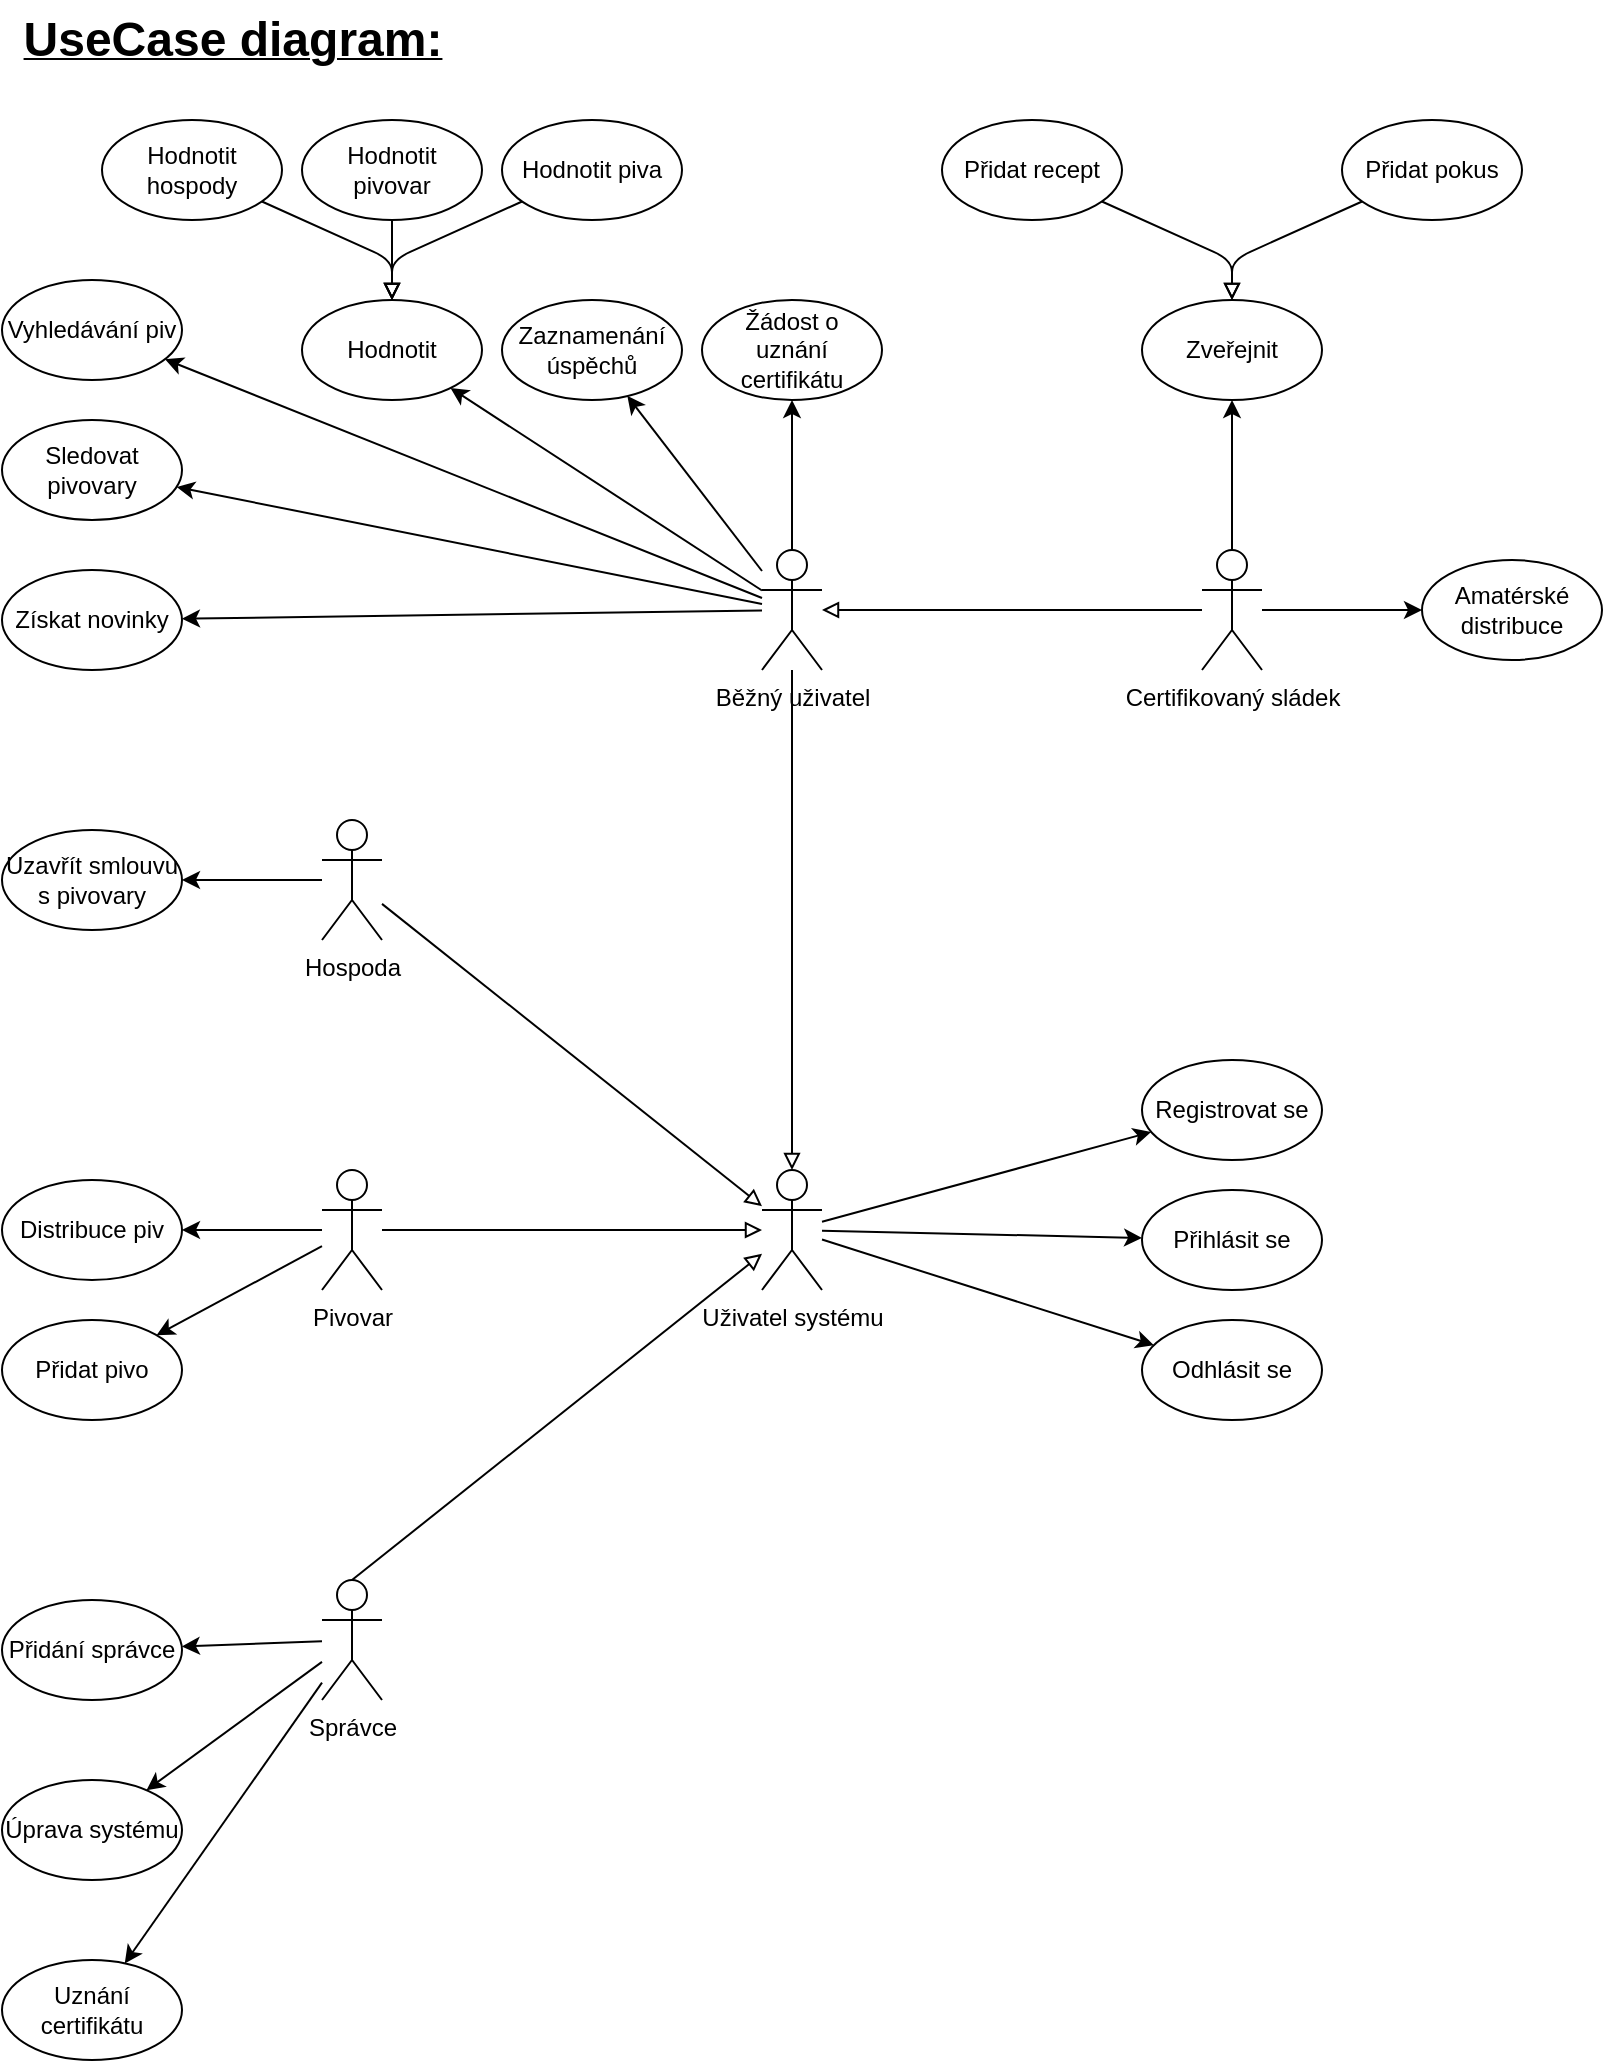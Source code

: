 <mxfile>
    <diagram id="3fsTWa04-VPi2OxSYWGI" name="Page-1">
        <mxGraphModel dx="2023" dy="659" grid="1" gridSize="10" guides="1" tooltips="1" connect="1" arrows="1" fold="1" page="1" pageScale="1" pageWidth="850" pageHeight="1100" math="0" shadow="0">
            <root>
                <mxCell id="0"/>
                <mxCell id="1" parent="0"/>
                <mxCell id="18" style="edgeStyle=none;html=1;" parent="1" source="2" target="59" edge="1">
                    <mxGeometry relative="1" as="geometry"/>
                </mxCell>
                <mxCell id="19" style="edgeStyle=none;html=1;" parent="1" source="2" target="5" edge="1">
                    <mxGeometry relative="1" as="geometry"/>
                </mxCell>
                <mxCell id="20" style="edgeStyle=none;html=1;" parent="1" source="2" target="6" edge="1">
                    <mxGeometry relative="1" as="geometry"/>
                </mxCell>
                <mxCell id="21" style="edgeStyle=none;html=1;" parent="1" source="2" target="7" edge="1">
                    <mxGeometry relative="1" as="geometry"/>
                </mxCell>
                <mxCell id="22" style="edgeStyle=none;html=1;" parent="1" source="2" target="8" edge="1">
                    <mxGeometry relative="1" as="geometry"/>
                </mxCell>
                <mxCell id="73" style="edgeStyle=none;html=1;" parent="1" source="2" target="72" edge="1">
                    <mxGeometry relative="1" as="geometry"/>
                </mxCell>
                <mxCell id="2" value="Běžný uživatel" style="shape=umlActor;verticalLabelPosition=bottom;verticalAlign=top;html=1;outlineConnect=0;" parent="1" vertex="1">
                    <mxGeometry x="-440" y="295" width="30" height="60" as="geometry"/>
                </mxCell>
                <mxCell id="62" style="edgeStyle=none;html=1;endArrow=block;endFill=0;" parent="1" source="3" target="59" edge="1">
                    <mxGeometry relative="1" as="geometry">
                        <Array as="points">
                            <mxPoint x="-625" y="150"/>
                        </Array>
                    </mxGeometry>
                </mxCell>
                <mxCell id="3" value="Hodnotit hospody" style="ellipse;whiteSpace=wrap;html=1;" parent="1" vertex="1">
                    <mxGeometry x="-770" y="80" width="90" height="50" as="geometry"/>
                </mxCell>
                <mxCell id="5" value="Vyhledávání piv" style="ellipse;whiteSpace=wrap;html=1;" parent="1" vertex="1">
                    <mxGeometry x="-820" y="160" width="90" height="50" as="geometry"/>
                </mxCell>
                <mxCell id="6" value="Zaznamenání úspěchů" style="ellipse;whiteSpace=wrap;html=1;" parent="1" vertex="1">
                    <mxGeometry x="-570" y="170" width="90" height="50" as="geometry"/>
                </mxCell>
                <mxCell id="7" value="Sledovat pivovary" style="ellipse;whiteSpace=wrap;html=1;" parent="1" vertex="1">
                    <mxGeometry x="-820" y="230" width="90" height="50" as="geometry"/>
                </mxCell>
                <mxCell id="8" value="Získat novinky" style="ellipse;whiteSpace=wrap;html=1;" parent="1" vertex="1">
                    <mxGeometry x="-820" y="305" width="90" height="50" as="geometry"/>
                </mxCell>
                <mxCell id="9" value="Zveřejnit" style="ellipse;whiteSpace=wrap;html=1;" parent="1" vertex="1">
                    <mxGeometry x="-250" y="170" width="90" height="50" as="geometry"/>
                </mxCell>
                <mxCell id="65" style="edgeStyle=none;html=1;endArrow=block;endFill=0;" parent="1" source="11" target="9" edge="1">
                    <mxGeometry relative="1" as="geometry">
                        <Array as="points">
                            <mxPoint x="-205" y="150"/>
                        </Array>
                    </mxGeometry>
                </mxCell>
                <mxCell id="11" value="Přidat recept" style="ellipse;whiteSpace=wrap;html=1;" parent="1" vertex="1">
                    <mxGeometry x="-350" y="80" width="90" height="50" as="geometry"/>
                </mxCell>
                <mxCell id="12" value="Distribuce piv" style="ellipse;whiteSpace=wrap;html=1;" parent="1" vertex="1">
                    <mxGeometry x="-820" y="610" width="90" height="50" as="geometry"/>
                </mxCell>
                <mxCell id="13" value="Uzavřít smlouvu s pivovary" style="ellipse;whiteSpace=wrap;html=1;" parent="1" vertex="1">
                    <mxGeometry x="-820" y="435" width="90" height="50" as="geometry"/>
                </mxCell>
                <mxCell id="23" style="edgeStyle=none;html=1;" parent="1" source="14" target="9" edge="1">
                    <mxGeometry relative="1" as="geometry"/>
                </mxCell>
                <mxCell id="28" style="edgeStyle=none;html=1;endArrow=block;endFill=0;" parent="1" source="14" target="2" edge="1">
                    <mxGeometry relative="1" as="geometry"/>
                </mxCell>
                <mxCell id="38" style="edgeStyle=none;html=1;" parent="1" source="14" target="37" edge="1">
                    <mxGeometry relative="1" as="geometry">
                        <mxPoint x="-315" y="340" as="sourcePoint"/>
                    </mxGeometry>
                </mxCell>
                <mxCell id="14" value="Certifikovaný sládek" style="shape=umlActor;verticalLabelPosition=bottom;verticalAlign=top;html=1;outlineConnect=0;" parent="1" vertex="1">
                    <mxGeometry x="-220" y="295" width="30" height="60" as="geometry"/>
                </mxCell>
                <mxCell id="25" style="edgeStyle=none;html=1;" parent="1" source="15" target="13" edge="1">
                    <mxGeometry relative="1" as="geometry"/>
                </mxCell>
                <mxCell id="15" value="Hospoda" style="shape=umlActor;verticalLabelPosition=bottom;verticalAlign=top;html=1;outlineConnect=0;" parent="1" vertex="1">
                    <mxGeometry x="-660" y="430" width="30" height="60" as="geometry"/>
                </mxCell>
                <mxCell id="26" style="edgeStyle=none;html=1;" parent="1" source="16" target="12" edge="1">
                    <mxGeometry relative="1" as="geometry"/>
                </mxCell>
                <mxCell id="78" style="edgeStyle=none;html=1;endArrow=classic;endFill=1;" parent="1" source="16" target="77" edge="1">
                    <mxGeometry relative="1" as="geometry"/>
                </mxCell>
                <mxCell id="16" value="Pivovar" style="shape=umlActor;verticalLabelPosition=bottom;verticalAlign=top;html=1;outlineConnect=0;" parent="1" vertex="1">
                    <mxGeometry x="-660" y="605" width="30" height="60" as="geometry"/>
                </mxCell>
                <mxCell id="61" style="edgeStyle=none;html=1;endArrow=block;endFill=0;" parent="1" source="35" target="59" edge="1">
                    <mxGeometry relative="1" as="geometry">
                        <Array as="points">
                            <mxPoint x="-625" y="150"/>
                        </Array>
                    </mxGeometry>
                </mxCell>
                <mxCell id="35" value="Hodnotit piva" style="ellipse;whiteSpace=wrap;html=1;" parent="1" vertex="1">
                    <mxGeometry x="-570" y="80" width="90" height="50" as="geometry"/>
                </mxCell>
                <mxCell id="37" value="Amatérské distribuce" style="ellipse;whiteSpace=wrap;html=1;" parent="1" vertex="1">
                    <mxGeometry x="-110" y="300" width="90" height="50" as="geometry"/>
                </mxCell>
                <mxCell id="51" style="edgeStyle=none;html=1;" parent="1" source="40" target="50" edge="1">
                    <mxGeometry relative="1" as="geometry"/>
                </mxCell>
                <mxCell id="53" style="edgeStyle=none;html=1;" parent="1" source="40" target="52" edge="1">
                    <mxGeometry relative="1" as="geometry"/>
                </mxCell>
                <mxCell id="68" style="edgeStyle=none;html=1;endArrow=classic;endFill=1;" parent="1" source="40" target="67" edge="1">
                    <mxGeometry relative="1" as="geometry"/>
                </mxCell>
                <mxCell id="40" value="Uživatel systému" style="shape=umlActor;verticalLabelPosition=bottom;verticalAlign=top;html=1;" parent="1" vertex="1">
                    <mxGeometry x="-440" y="605" width="30" height="60" as="geometry"/>
                </mxCell>
                <mxCell id="42" style="edgeStyle=none;html=1;endArrow=block;endFill=0;" parent="1" source="2" target="40" edge="1">
                    <mxGeometry relative="1" as="geometry">
                        <mxPoint x="-580" y="480" as="sourcePoint"/>
                        <mxPoint x="-570" y="342.143" as="targetPoint"/>
                    </mxGeometry>
                </mxCell>
                <mxCell id="44" style="edgeStyle=none;html=1;endArrow=block;endFill=0;" parent="1" source="15" target="40" edge="1">
                    <mxGeometry relative="1" as="geometry">
                        <mxPoint x="-570" y="360" as="sourcePoint"/>
                        <mxPoint x="-480" y="480" as="targetPoint"/>
                    </mxGeometry>
                </mxCell>
                <mxCell id="46" style="edgeStyle=none;html=1;endArrow=block;endFill=0;" parent="1" source="16" target="40" edge="1">
                    <mxGeometry relative="1" as="geometry">
                        <mxPoint x="-560" y="370" as="sourcePoint"/>
                        <mxPoint x="-470" y="490" as="targetPoint"/>
                    </mxGeometry>
                </mxCell>
                <mxCell id="50" value="Registrovat se" style="ellipse;whiteSpace=wrap;html=1;" parent="1" vertex="1">
                    <mxGeometry x="-250" y="550" width="90" height="50" as="geometry"/>
                </mxCell>
                <mxCell id="52" value="Přihlásit se" style="ellipse;whiteSpace=wrap;html=1;" parent="1" vertex="1">
                    <mxGeometry x="-250" y="615" width="90" height="50" as="geometry"/>
                </mxCell>
                <mxCell id="57" style="edgeStyle=none;html=1;" parent="1" source="54" target="56" edge="1">
                    <mxGeometry relative="1" as="geometry"/>
                </mxCell>
                <mxCell id="69" style="edgeStyle=none;html=1;endArrow=classic;endFill=1;" parent="1" source="54" target="70" edge="1">
                    <mxGeometry relative="1" as="geometry">
                        <mxPoint x="-310" y="670.0" as="targetPoint"/>
                    </mxGeometry>
                </mxCell>
                <mxCell id="74" style="edgeStyle=none;html=1;exitX=0.5;exitY=0;exitDx=0;exitDy=0;exitPerimeter=0;endArrow=block;endFill=0;" parent="1" source="54" target="40" edge="1">
                    <mxGeometry relative="1" as="geometry"/>
                </mxCell>
                <mxCell id="75" style="edgeStyle=none;html=1;endArrow=classic;endFill=1;" parent="1" source="54" target="76" edge="1">
                    <mxGeometry relative="1" as="geometry">
                        <mxPoint x="-340.0" y="770" as="targetPoint"/>
                    </mxGeometry>
                </mxCell>
                <mxCell id="54" value="Správce" style="shape=umlActor;verticalLabelPosition=bottom;verticalAlign=top;html=1;outlineConnect=0;" parent="1" vertex="1">
                    <mxGeometry x="-660" y="810" width="30" height="60" as="geometry"/>
                </mxCell>
                <mxCell id="56" value="Uznání certifikátu" style="ellipse;whiteSpace=wrap;html=1;" parent="1" vertex="1">
                    <mxGeometry x="-820" y="1000" width="90" height="50" as="geometry"/>
                </mxCell>
                <mxCell id="59" value="Hodnotit" style="ellipse;whiteSpace=wrap;html=1;" parent="1" vertex="1">
                    <mxGeometry x="-670" y="170" width="90" height="50" as="geometry"/>
                </mxCell>
                <mxCell id="66" style="edgeStyle=none;html=1;endArrow=block;endFill=0;" parent="1" source="64" target="9" edge="1">
                    <mxGeometry relative="1" as="geometry">
                        <Array as="points">
                            <mxPoint x="-205" y="150"/>
                        </Array>
                    </mxGeometry>
                </mxCell>
                <mxCell id="64" value="Přidat pokus" style="ellipse;whiteSpace=wrap;html=1;" parent="1" vertex="1">
                    <mxGeometry x="-150" y="80" width="90" height="50" as="geometry"/>
                </mxCell>
                <mxCell id="67" value="Odhlásit se" style="ellipse;whiteSpace=wrap;html=1;" parent="1" vertex="1">
                    <mxGeometry x="-250" y="680" width="90" height="50" as="geometry"/>
                </mxCell>
                <mxCell id="70" value="Úprava systému" style="ellipse;whiteSpace=wrap;html=1;" parent="1" vertex="1">
                    <mxGeometry x="-820" y="910" width="90" height="50" as="geometry"/>
                </mxCell>
                <mxCell id="72" value="Žádost o&lt;br&gt;uznání certifikátu" style="ellipse;whiteSpace=wrap;html=1;" parent="1" vertex="1">
                    <mxGeometry x="-470" y="170" width="90" height="50" as="geometry"/>
                </mxCell>
                <mxCell id="76" value="Přidání správce" style="ellipse;whiteSpace=wrap;html=1;" parent="1" vertex="1">
                    <mxGeometry x="-820" y="820" width="90" height="50" as="geometry"/>
                </mxCell>
                <mxCell id="77" value="Přidat pivo" style="ellipse;whiteSpace=wrap;html=1;" parent="1" vertex="1">
                    <mxGeometry x="-820" y="680" width="90" height="50" as="geometry"/>
                </mxCell>
                <mxCell id="81" style="edgeStyle=none;html=1;exitX=0.5;exitY=1;exitDx=0;exitDy=0;endArrow=block;endFill=0;" parent="1" source="80" target="59" edge="1">
                    <mxGeometry relative="1" as="geometry"/>
                </mxCell>
                <mxCell id="80" value="Hodnotit&lt;br&gt;pivovar" style="ellipse;whiteSpace=wrap;html=1;" parent="1" vertex="1">
                    <mxGeometry x="-670" y="80" width="90" height="50" as="geometry"/>
                </mxCell>
                <mxCell id="82" value="&lt;b&gt;&lt;u&gt;&lt;font style=&quot;font-size: 24px;&quot;&gt;UseCase diagram:&lt;/font&gt;&lt;/u&gt;&lt;/b&gt;" style="text;html=1;align=center;verticalAlign=middle;resizable=0;points=[];autosize=1;strokeColor=none;fillColor=none;" vertex="1" parent="1">
                    <mxGeometry x="-820" y="20" width="230" height="40" as="geometry"/>
                </mxCell>
            </root>
        </mxGraphModel>
    </diagram>
</mxfile>